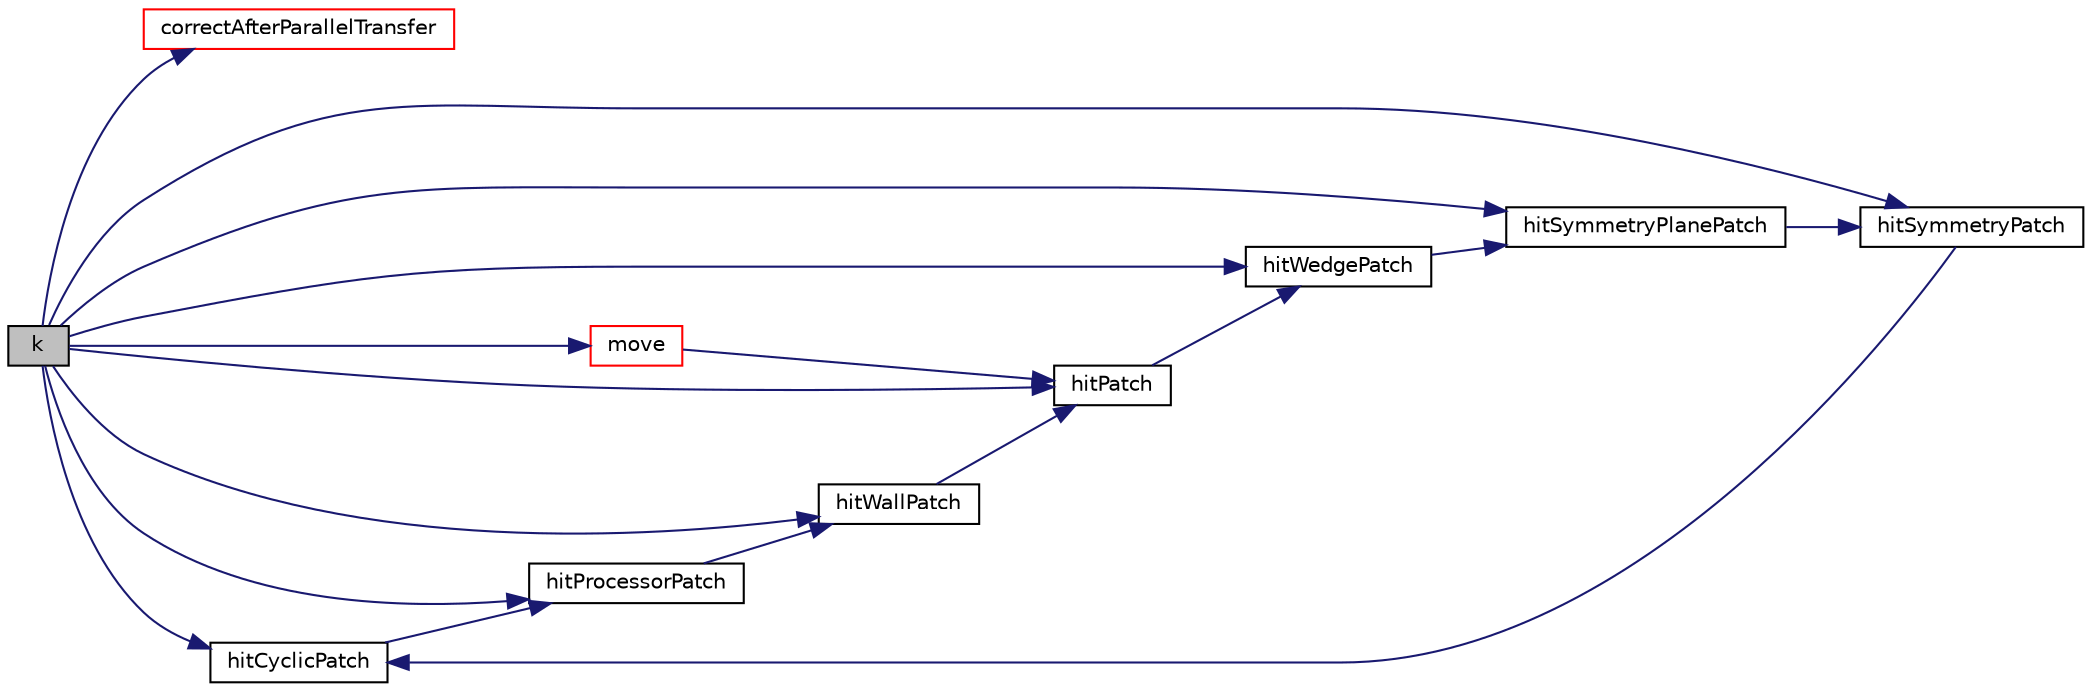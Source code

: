 digraph "k"
{
  bgcolor="transparent";
  edge [fontname="Helvetica",fontsize="10",labelfontname="Helvetica",labelfontsize="10"];
  node [fontname="Helvetica",fontsize="10",shape=record];
  rankdir="LR";
  Node1 [label="k",height=0.2,width=0.4,color="black", fillcolor="grey75", style="filled", fontcolor="black"];
  Node1 -> Node2 [color="midnightblue",fontsize="10",style="solid",fontname="Helvetica"];
  Node2 [label="correctAfterParallelTransfer",height=0.2,width=0.4,color="red",URL="$a02719.html#a01ac7583003103c090b0e2d3810052e8",tooltip="Convert processor patch addressing to the global equivalents. "];
  Node1 -> Node3 [color="midnightblue",fontsize="10",style="solid",fontname="Helvetica"];
  Node3 [label="hitCyclicPatch",height=0.2,width=0.4,color="black",URL="$a02719.html#a264165039e187beeec096ad4d38749de",tooltip="Overridable function to handle the particle hitting a cyclic. "];
  Node3 -> Node4 [color="midnightblue",fontsize="10",style="solid",fontname="Helvetica"];
  Node4 [label="hitProcessorPatch",height=0.2,width=0.4,color="black",URL="$a02719.html#a14f5c2f6515b821449df47a8dacccac9"];
  Node4 -> Node5 [color="midnightblue",fontsize="10",style="solid",fontname="Helvetica"];
  Node5 [label="hitWallPatch",height=0.2,width=0.4,color="black",URL="$a02719.html#a83ddd4996e7a12d68168442c5f04ca72",tooltip="Overridable function to handle the particle hitting a wallPatch. "];
  Node5 -> Node6 [color="midnightblue",fontsize="10",style="solid",fontname="Helvetica"];
  Node6 [label="hitPatch",height=0.2,width=0.4,color="black",URL="$a02719.html#a4caf1bad861c1ac81a4479c6de40ec58",tooltip="Overridable function to handle the particle hitting a patch. "];
  Node6 -> Node7 [color="midnightblue",fontsize="10",style="solid",fontname="Helvetica"];
  Node7 [label="hitWedgePatch",height=0.2,width=0.4,color="black",URL="$a02719.html#a2fd0be2c03210ee48c5c2960983c7a55",tooltip="Overridable function to handle the particle hitting a wedge. "];
  Node7 -> Node8 [color="midnightblue",fontsize="10",style="solid",fontname="Helvetica"];
  Node8 [label="hitSymmetryPlanePatch",height=0.2,width=0.4,color="black",URL="$a02719.html#a1662f39340584699bf43b05eac1dbe55",tooltip="Overridable function to handle the particle hitting a. "];
  Node8 -> Node9 [color="midnightblue",fontsize="10",style="solid",fontname="Helvetica"];
  Node9 [label="hitSymmetryPatch",height=0.2,width=0.4,color="black",URL="$a02719.html#af4f75b6ee8912c50cb421e9ec59410dc",tooltip="Overridable function to handle the particle hitting a. "];
  Node9 -> Node3 [color="midnightblue",fontsize="10",style="solid",fontname="Helvetica"];
  Node1 -> Node6 [color="midnightblue",fontsize="10",style="solid",fontname="Helvetica"];
  Node1 -> Node4 [color="midnightblue",fontsize="10",style="solid",fontname="Helvetica"];
  Node1 -> Node9 [color="midnightblue",fontsize="10",style="solid",fontname="Helvetica"];
  Node1 -> Node8 [color="midnightblue",fontsize="10",style="solid",fontname="Helvetica"];
  Node1 -> Node5 [color="midnightblue",fontsize="10",style="solid",fontname="Helvetica"];
  Node1 -> Node7 [color="midnightblue",fontsize="10",style="solid",fontname="Helvetica"];
  Node1 -> Node10 [color="midnightblue",fontsize="10",style="solid",fontname="Helvetica"];
  Node10 [label="move",height=0.2,width=0.4,color="red",URL="$a02719.html#aa3b793966d64802fdf262dd4d14d21ed",tooltip="Track all particles to their end point. "];
  Node10 -> Node6 [color="midnightblue",fontsize="10",style="solid",fontname="Helvetica"];
}
